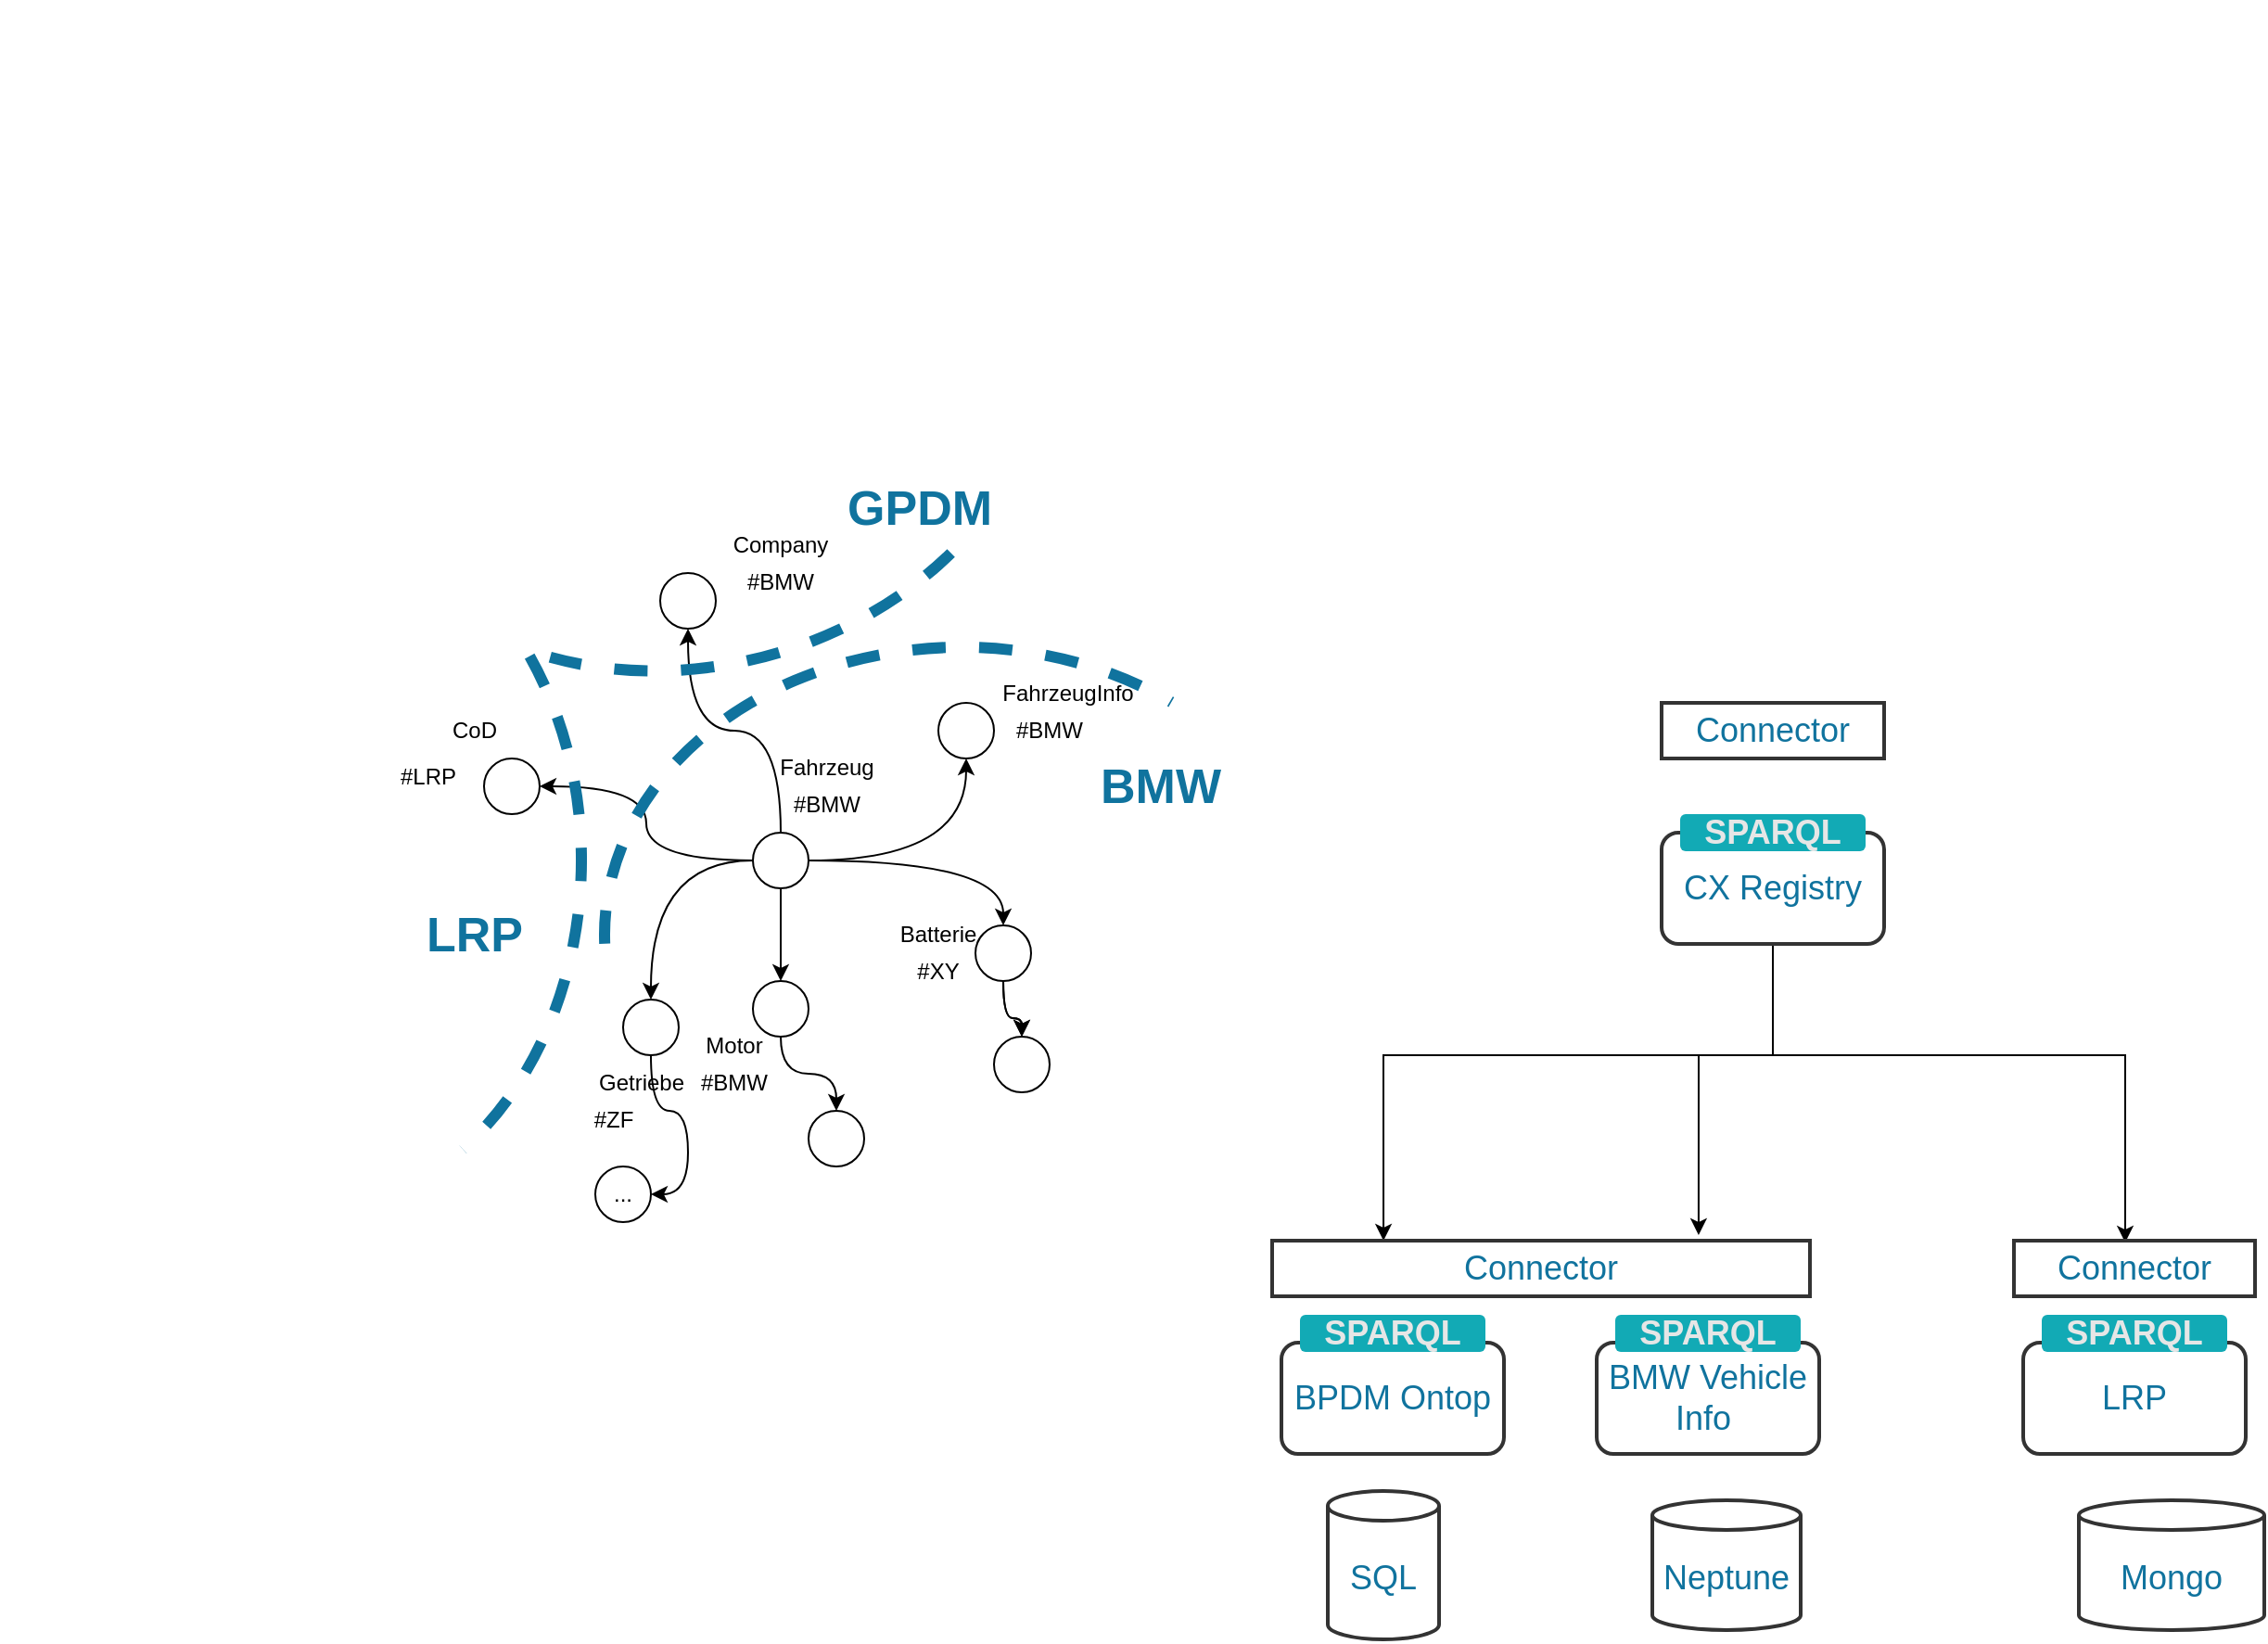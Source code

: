 <mxfile version="15.4.0" type="device"><diagram id="dWjSOmoix_xC2d6Ds5Zw" name="Page-1"><mxGraphModel dx="2706" dy="1702" grid="1" gridSize="10" guides="1" tooltips="1" connect="1" arrows="1" fold="1" page="1" pageScale="1" pageWidth="1600" pageHeight="900" math="0" shadow="0"><root><mxCell id="0"/><mxCell id="1" parent="0"/><mxCell id="NRU4HdEb3-YYm5l_pTLj-6" style="edgeStyle=orthogonalEdgeStyle;rounded=0;orthogonalLoop=1;jettySize=auto;html=1;curved=1;" edge="1" parent="1" source="NRU4HdEb3-YYm5l_pTLj-1" target="NRU4HdEb3-YYm5l_pTLj-3"><mxGeometry relative="1" as="geometry"/></mxCell><mxCell id="NRU4HdEb3-YYm5l_pTLj-7" style="edgeStyle=orthogonalEdgeStyle;curved=1;rounded=0;orthogonalLoop=1;jettySize=auto;html=1;entryX=0.5;entryY=0;entryDx=0;entryDy=0;" edge="1" parent="1" source="NRU4HdEb3-YYm5l_pTLj-1" target="NRU4HdEb3-YYm5l_pTLj-2"><mxGeometry relative="1" as="geometry"/></mxCell><mxCell id="NRU4HdEb3-YYm5l_pTLj-8" style="edgeStyle=orthogonalEdgeStyle;curved=1;rounded=0;orthogonalLoop=1;jettySize=auto;html=1;entryX=0.5;entryY=0;entryDx=0;entryDy=0;" edge="1" parent="1" source="NRU4HdEb3-YYm5l_pTLj-1" target="NRU4HdEb3-YYm5l_pTLj-5"><mxGeometry relative="1" as="geometry"/></mxCell><mxCell id="NRU4HdEb3-YYm5l_pTLj-11" style="edgeStyle=orthogonalEdgeStyle;curved=1;rounded=0;orthogonalLoop=1;jettySize=auto;html=1;" edge="1" parent="1" source="NRU4HdEb3-YYm5l_pTLj-1" target="NRU4HdEb3-YYm5l_pTLj-4"><mxGeometry relative="1" as="geometry"/></mxCell><mxCell id="NRU4HdEb3-YYm5l_pTLj-13" style="edgeStyle=orthogonalEdgeStyle;curved=1;rounded=0;orthogonalLoop=1;jettySize=auto;html=1;entryX=1;entryY=0.5;entryDx=0;entryDy=0;" edge="1" parent="1" source="NRU4HdEb3-YYm5l_pTLj-1" target="NRU4HdEb3-YYm5l_pTLj-12"><mxGeometry relative="1" as="geometry"/></mxCell><mxCell id="NRU4HdEb3-YYm5l_pTLj-34" style="edgeStyle=orthogonalEdgeStyle;curved=1;rounded=0;orthogonalLoop=1;jettySize=auto;html=1;exitX=0.5;exitY=0;exitDx=0;exitDy=0;" edge="1" parent="1" source="NRU4HdEb3-YYm5l_pTLj-1" target="NRU4HdEb3-YYm5l_pTLj-31"><mxGeometry relative="1" as="geometry"/></mxCell><mxCell id="NRU4HdEb3-YYm5l_pTLj-1" value="" style="ellipse;whiteSpace=wrap;html=1;aspect=fixed;" vertex="1" parent="1"><mxGeometry x="230" y="260" width="30" height="30" as="geometry"/></mxCell><mxCell id="NRU4HdEb3-YYm5l_pTLj-15" style="edgeStyle=orthogonalEdgeStyle;curved=1;rounded=0;orthogonalLoop=1;jettySize=auto;html=1;" edge="1" parent="1" source="NRU4HdEb3-YYm5l_pTLj-2" target="NRU4HdEb3-YYm5l_pTLj-14"><mxGeometry relative="1" as="geometry"/></mxCell><mxCell id="NRU4HdEb3-YYm5l_pTLj-2" value="" style="ellipse;whiteSpace=wrap;html=1;aspect=fixed;" vertex="1" parent="1"><mxGeometry x="230" y="340" width="30" height="30" as="geometry"/></mxCell><mxCell id="NRU4HdEb3-YYm5l_pTLj-10" style="edgeStyle=orthogonalEdgeStyle;curved=1;rounded=0;orthogonalLoop=1;jettySize=auto;html=1;entryX=1;entryY=0.5;entryDx=0;entryDy=0;" edge="1" parent="1" source="NRU4HdEb3-YYm5l_pTLj-3" target="NRU4HdEb3-YYm5l_pTLj-9"><mxGeometry relative="1" as="geometry"/></mxCell><mxCell id="NRU4HdEb3-YYm5l_pTLj-3" value="" style="ellipse;whiteSpace=wrap;html=1;aspect=fixed;" vertex="1" parent="1"><mxGeometry x="160" y="350" width="30" height="30" as="geometry"/></mxCell><mxCell id="NRU4HdEb3-YYm5l_pTLj-4" value="" style="ellipse;whiteSpace=wrap;html=1;aspect=fixed;" vertex="1" parent="1"><mxGeometry x="330" y="190" width="30" height="30" as="geometry"/></mxCell><mxCell id="NRU4HdEb3-YYm5l_pTLj-18" style="edgeStyle=orthogonalEdgeStyle;curved=1;rounded=0;orthogonalLoop=1;jettySize=auto;html=1;" edge="1" parent="1" source="NRU4HdEb3-YYm5l_pTLj-5" target="NRU4HdEb3-YYm5l_pTLj-17"><mxGeometry relative="1" as="geometry"/></mxCell><mxCell id="NRU4HdEb3-YYm5l_pTLj-45" value="" style="edgeStyle=orthogonalEdgeStyle;curved=1;rounded=0;orthogonalLoop=1;jettySize=auto;html=1;" edge="1" parent="1" source="NRU4HdEb3-YYm5l_pTLj-5" target="NRU4HdEb3-YYm5l_pTLj-17"><mxGeometry relative="1" as="geometry"/></mxCell><mxCell id="NRU4HdEb3-YYm5l_pTLj-5" value="" style="ellipse;whiteSpace=wrap;html=1;aspect=fixed;" vertex="1" parent="1"><mxGeometry x="350" y="310" width="30" height="30" as="geometry"/></mxCell><mxCell id="NRU4HdEb3-YYm5l_pTLj-9" value="..." style="ellipse;whiteSpace=wrap;html=1;aspect=fixed;" vertex="1" parent="1"><mxGeometry x="145" y="440" width="30" height="30" as="geometry"/></mxCell><mxCell id="NRU4HdEb3-YYm5l_pTLj-14" value="" style="ellipse;whiteSpace=wrap;html=1;aspect=fixed;" vertex="1" parent="1"><mxGeometry x="260" y="410" width="30" height="30" as="geometry"/></mxCell><mxCell id="NRU4HdEb3-YYm5l_pTLj-17" value="" style="ellipse;whiteSpace=wrap;html=1;aspect=fixed;" vertex="1" parent="1"><mxGeometry x="360" y="370" width="30" height="30" as="geometry"/></mxCell><mxCell id="NRU4HdEb3-YYm5l_pTLj-19" value="Getriebe" style="text;html=1;strokeColor=none;fillColor=none;align=center;verticalAlign=middle;whiteSpace=wrap;rounded=0;" vertex="1" parent="1"><mxGeometry x="140" y="380" width="60" height="30" as="geometry"/></mxCell><mxCell id="NRU4HdEb3-YYm5l_pTLj-20" value="#ZF" style="text;html=1;strokeColor=none;fillColor=none;align=center;verticalAlign=middle;whiteSpace=wrap;rounded=0;" vertex="1" parent="1"><mxGeometry x="125" y="400" width="60" height="30" as="geometry"/></mxCell><mxCell id="NRU4HdEb3-YYm5l_pTLj-21" value="Motor" style="text;html=1;strokeColor=none;fillColor=none;align=center;verticalAlign=middle;whiteSpace=wrap;rounded=0;" vertex="1" parent="1"><mxGeometry x="190" y="360" width="60" height="30" as="geometry"/></mxCell><mxCell id="NRU4HdEb3-YYm5l_pTLj-22" value="#BMW" style="text;html=1;strokeColor=none;fillColor=none;align=center;verticalAlign=middle;whiteSpace=wrap;rounded=0;" vertex="1" parent="1"><mxGeometry x="190" y="380" width="60" height="30" as="geometry"/></mxCell><mxCell id="NRU4HdEb3-YYm5l_pTLj-23" value="Batterie" style="text;html=1;strokeColor=none;fillColor=none;align=center;verticalAlign=middle;whiteSpace=wrap;rounded=0;" vertex="1" parent="1"><mxGeometry x="300" y="300" width="60" height="30" as="geometry"/></mxCell><mxCell id="NRU4HdEb3-YYm5l_pTLj-24" value="#XY" style="text;html=1;strokeColor=none;fillColor=none;align=center;verticalAlign=middle;whiteSpace=wrap;rounded=0;" vertex="1" parent="1"><mxGeometry x="300" y="320" width="60" height="30" as="geometry"/></mxCell><mxCell id="NRU4HdEb3-YYm5l_pTLj-27" value="FahrzeugInfo" style="text;html=1;strokeColor=none;fillColor=none;align=center;verticalAlign=middle;whiteSpace=wrap;rounded=0;" vertex="1" parent="1"><mxGeometry x="370" y="170" width="60" height="30" as="geometry"/></mxCell><mxCell id="NRU4HdEb3-YYm5l_pTLj-28" value="#BMW" style="text;html=1;strokeColor=none;fillColor=none;align=center;verticalAlign=middle;whiteSpace=wrap;rounded=0;" vertex="1" parent="1"><mxGeometry x="360" y="190" width="60" height="30" as="geometry"/></mxCell><mxCell id="NRU4HdEb3-YYm5l_pTLj-29" value="Fahrzeug" style="text;html=1;strokeColor=none;fillColor=none;align=center;verticalAlign=middle;whiteSpace=wrap;rounded=0;" vertex="1" parent="1"><mxGeometry x="240" y="210" width="60" height="30" as="geometry"/></mxCell><mxCell id="NRU4HdEb3-YYm5l_pTLj-30" value="#BMW" style="text;html=1;strokeColor=none;fillColor=none;align=center;verticalAlign=middle;whiteSpace=wrap;rounded=0;" vertex="1" parent="1"><mxGeometry x="240" y="230" width="60" height="30" as="geometry"/></mxCell><mxCell id="NRU4HdEb3-YYm5l_pTLj-31" value="" style="ellipse;whiteSpace=wrap;html=1;aspect=fixed;" vertex="1" parent="1"><mxGeometry x="180" y="120" width="30" height="30" as="geometry"/></mxCell><mxCell id="NRU4HdEb3-YYm5l_pTLj-32" value="Company" style="text;html=1;strokeColor=none;fillColor=none;align=center;verticalAlign=middle;whiteSpace=wrap;rounded=0;" vertex="1" parent="1"><mxGeometry x="215" y="90" width="60" height="30" as="geometry"/></mxCell><mxCell id="NRU4HdEb3-YYm5l_pTLj-33" value="#BMW" style="text;html=1;strokeColor=none;fillColor=none;align=center;verticalAlign=middle;whiteSpace=wrap;rounded=0;" vertex="1" parent="1"><mxGeometry x="215" y="110" width="60" height="30" as="geometry"/></mxCell><mxCell id="NRU4HdEb3-YYm5l_pTLj-40" value="" style="verticalLabelPosition=bottom;verticalAlign=top;html=1;shape=mxgraph.basic.arc;strokeColor=#10739E;strokeWidth=6;startAngle=0.745;endAngle=0.1;dashed=1;" vertex="1" parent="1"><mxGeometry x="150" y="160" width="385" height="310" as="geometry"/></mxCell><mxCell id="NRU4HdEb3-YYm5l_pTLj-42" value="" style="group" vertex="1" connectable="0" parent="1"><mxGeometry x="40" y="190" width="75" height="60" as="geometry"/></mxCell><mxCell id="NRU4HdEb3-YYm5l_pTLj-12" value="" style="ellipse;whiteSpace=wrap;html=1;aspect=fixed;" vertex="1" parent="NRU4HdEb3-YYm5l_pTLj-42"><mxGeometry x="45" y="30" width="30" height="30" as="geometry"/></mxCell><mxCell id="NRU4HdEb3-YYm5l_pTLj-25" value="CoD" style="text;html=1;strokeColor=none;fillColor=none;align=center;verticalAlign=middle;whiteSpace=wrap;rounded=0;" vertex="1" parent="NRU4HdEb3-YYm5l_pTLj-42"><mxGeometry x="10" width="60" height="30" as="geometry"/></mxCell><mxCell id="NRU4HdEb3-YYm5l_pTLj-26" value="#LRP" style="text;html=1;strokeColor=none;fillColor=none;align=center;verticalAlign=middle;whiteSpace=wrap;rounded=0;" vertex="1" parent="NRU4HdEb3-YYm5l_pTLj-42"><mxGeometry y="20" width="30" height="40" as="geometry"/></mxCell><mxCell id="NRU4HdEb3-YYm5l_pTLj-46" value="" style="verticalLabelPosition=bottom;verticalAlign=top;html=1;shape=mxgraph.basic.arc;strokeColor=#10739E;strokeWidth=6;startAngle=0.903;endAngle=0.1;rotation=-195;dashed=1;" vertex="1" parent="1"><mxGeometry x="5" y="-140" width="385" height="310" as="geometry"/></mxCell><mxCell id="NRU4HdEb3-YYm5l_pTLj-47" value="" style="verticalLabelPosition=bottom;verticalAlign=top;html=1;shape=mxgraph.basic.arc;strokeColor=#10739E;strokeWidth=6;startAngle=0.903;endAngle=0.15;rotation=90;dashed=1;" vertex="1" parent="1"><mxGeometry x="-210" y="120" width="385" height="310" as="geometry"/></mxCell><mxCell id="NRU4HdEb3-YYm5l_pTLj-48" value="GPDM" style="text;html=1;strokeColor=none;fillColor=none;align=center;verticalAlign=middle;whiteSpace=wrap;rounded=0;dashed=1;fontStyle=1;fontSize=26;fontColor=#10739E;" vertex="1" parent="1"><mxGeometry x="290" y="70" width="60" height="30" as="geometry"/></mxCell><mxCell id="NRU4HdEb3-YYm5l_pTLj-49" value="BMW" style="text;html=1;strokeColor=none;fillColor=none;align=center;verticalAlign=middle;whiteSpace=wrap;rounded=0;dashed=1;fontStyle=1;fontSize=26;fontColor=#10739E;" vertex="1" parent="1"><mxGeometry x="420" y="220" width="60" height="30" as="geometry"/></mxCell><mxCell id="NRU4HdEb3-YYm5l_pTLj-50" value="LRP" style="text;html=1;strokeColor=none;fillColor=none;align=center;verticalAlign=middle;whiteSpace=wrap;rounded=0;dashed=1;fontStyle=1;fontSize=26;fontColor=#10739E;" vertex="1" parent="1"><mxGeometry x="50" y="300" width="60" height="30" as="geometry"/></mxCell><mxCell id="NRU4HdEb3-YYm5l_pTLj-63" style="edgeStyle=orthogonalEdgeStyle;rounded=0;orthogonalLoop=1;jettySize=auto;html=1;entryX=0.207;entryY=0;entryDx=0;entryDy=0;fontSize=18;fontColor=#10739E;exitX=0.5;exitY=1;exitDx=0;exitDy=0;entryPerimeter=0;" edge="1" parent="1" source="NRU4HdEb3-YYm5l_pTLj-51" target="NRU4HdEb3-YYm5l_pTLj-66"><mxGeometry relative="1" as="geometry"><mxPoint x="730" y="290" as="sourcePoint"/><Array as="points"><mxPoint x="780" y="380"/><mxPoint x="570" y="380"/></Array></mxGeometry></mxCell><mxCell id="NRU4HdEb3-YYm5l_pTLj-64" style="edgeStyle=orthogonalEdgeStyle;rounded=0;orthogonalLoop=1;jettySize=auto;html=1;entryX=0.793;entryY=-0.1;entryDx=0;entryDy=0;fontSize=18;fontColor=#10739E;entryPerimeter=0;" edge="1" parent="1" source="NRU4HdEb3-YYm5l_pTLj-51" target="NRU4HdEb3-YYm5l_pTLj-66"><mxGeometry relative="1" as="geometry"><Array as="points"><mxPoint x="780" y="380"/><mxPoint x="740" y="380"/></Array></mxGeometry></mxCell><mxCell id="NRU4HdEb3-YYm5l_pTLj-65" style="edgeStyle=orthogonalEdgeStyle;rounded=0;orthogonalLoop=1;jettySize=auto;html=1;entryX=0.469;entryY=0.033;entryDx=0;entryDy=0;fontSize=18;fontColor=#10739E;entryPerimeter=0;" edge="1" parent="1" source="NRU4HdEb3-YYm5l_pTLj-51" target="NRU4HdEb3-YYm5l_pTLj-67"><mxGeometry relative="1" as="geometry"><Array as="points"><mxPoint x="780" y="380"/><mxPoint x="970" y="380"/><mxPoint x="970" y="481"/></Array></mxGeometry></mxCell><mxCell id="NRU4HdEb3-YYm5l_pTLj-51" value="CX Registry" style="rounded=1;whiteSpace=wrap;html=1;fontSize=18;fontColor=#10739E;strokeWidth=2;strokeColor=#333333;" vertex="1" parent="1"><mxGeometry x="720" y="260" width="120" height="60" as="geometry"/></mxCell><mxCell id="NRU4HdEb3-YYm5l_pTLj-52" value="Connector" style="rounded=0;whiteSpace=wrap;html=1;fontSize=18;fontColor=#10739E;strokeColor=#333333;strokeWidth=2;" vertex="1" parent="1"><mxGeometry x="720" y="190" width="120" height="30" as="geometry"/></mxCell><mxCell id="NRU4HdEb3-YYm5l_pTLj-53" value="&lt;b&gt;&lt;font color=&quot;#e6e6e6&quot;&gt;SPARQL&lt;/font&gt;&lt;/b&gt;" style="rounded=1;whiteSpace=wrap;html=1;fontSize=18;fontColor=#10739E;strokeColor=none;strokeWidth=2;fillColor=#12AAB5;" vertex="1" parent="1"><mxGeometry x="730" y="250" width="100" height="20" as="geometry"/></mxCell><mxCell id="NRU4HdEb3-YYm5l_pTLj-54" value="BMW Vehicle Info&amp;nbsp;" style="rounded=1;whiteSpace=wrap;html=1;fontSize=18;fontColor=#10739E;strokeWidth=2;strokeColor=#333333;" vertex="1" parent="1"><mxGeometry x="685" y="535" width="120" height="60" as="geometry"/></mxCell><mxCell id="NRU4HdEb3-YYm5l_pTLj-55" value="&lt;b&gt;&lt;font color=&quot;#e6e6e6&quot;&gt;SPARQL&lt;/font&gt;&lt;/b&gt;" style="rounded=1;whiteSpace=wrap;html=1;fontSize=18;fontColor=#10739E;strokeColor=none;strokeWidth=2;fillColor=#12AAB5;" vertex="1" parent="1"><mxGeometry x="695" y="520" width="100" height="20" as="geometry"/></mxCell><mxCell id="NRU4HdEb3-YYm5l_pTLj-56" value="BPDM Ontop" style="rounded=1;whiteSpace=wrap;html=1;fontSize=18;fontColor=#10739E;strokeWidth=2;strokeColor=#333333;" vertex="1" parent="1"><mxGeometry x="515" y="535" width="120" height="60" as="geometry"/></mxCell><mxCell id="NRU4HdEb3-YYm5l_pTLj-57" value="&lt;b&gt;&lt;font color=&quot;#e6e6e6&quot;&gt;SPARQL&lt;/font&gt;&lt;/b&gt;" style="rounded=1;whiteSpace=wrap;html=1;fontSize=18;fontColor=#10739E;strokeColor=none;strokeWidth=2;fillColor=#12AAB5;" vertex="1" parent="1"><mxGeometry x="525" y="520" width="100" height="20" as="geometry"/></mxCell><mxCell id="NRU4HdEb3-YYm5l_pTLj-58" value="SQL" style="shape=cylinder3;whiteSpace=wrap;html=1;boundedLbl=1;backgroundOutline=1;size=8;fontSize=18;fontColor=#10739E;strokeColor=#333333;strokeWidth=2;fillColor=default;" vertex="1" parent="1"><mxGeometry x="540" y="615" width="60" height="80" as="geometry"/></mxCell><mxCell id="NRU4HdEb3-YYm5l_pTLj-59" value="Neptune" style="shape=cylinder3;whiteSpace=wrap;html=1;boundedLbl=1;backgroundOutline=1;size=8;fontSize=18;fontColor=#10739E;strokeColor=#333333;strokeWidth=2;fillColor=default;" vertex="1" parent="1"><mxGeometry x="715" y="620" width="80" height="70" as="geometry"/></mxCell><mxCell id="NRU4HdEb3-YYm5l_pTLj-60" value="Mongo" style="shape=cylinder3;whiteSpace=wrap;html=1;boundedLbl=1;backgroundOutline=1;size=8;fontSize=18;fontColor=#10739E;strokeColor=#333333;strokeWidth=2;fillColor=default;" vertex="1" parent="1"><mxGeometry x="945" y="620" width="100" height="70" as="geometry"/></mxCell><mxCell id="NRU4HdEb3-YYm5l_pTLj-61" value="LRP" style="rounded=1;whiteSpace=wrap;html=1;fontSize=18;fontColor=#10739E;strokeWidth=2;strokeColor=#333333;" vertex="1" parent="1"><mxGeometry x="915" y="535" width="120" height="60" as="geometry"/></mxCell><mxCell id="NRU4HdEb3-YYm5l_pTLj-62" value="&lt;b&gt;&lt;font color=&quot;#e6e6e6&quot;&gt;SPARQL&lt;/font&gt;&lt;/b&gt;" style="rounded=1;whiteSpace=wrap;html=1;fontSize=18;fontColor=#10739E;strokeColor=none;strokeWidth=2;fillColor=#12AAB5;" vertex="1" parent="1"><mxGeometry x="925" y="520" width="100" height="20" as="geometry"/></mxCell><mxCell id="NRU4HdEb3-YYm5l_pTLj-66" value="Connector" style="rounded=0;whiteSpace=wrap;html=1;fontSize=18;fontColor=#10739E;strokeColor=#333333;strokeWidth=2;" vertex="1" parent="1"><mxGeometry x="510" y="480" width="290" height="30" as="geometry"/></mxCell><mxCell id="NRU4HdEb3-YYm5l_pTLj-67" value="Connector" style="rounded=0;whiteSpace=wrap;html=1;fontSize=18;fontColor=#10739E;strokeColor=#333333;strokeWidth=2;" vertex="1" parent="1"><mxGeometry x="910" y="480" width="130" height="30" as="geometry"/></mxCell></root></mxGraphModel></diagram></mxfile>